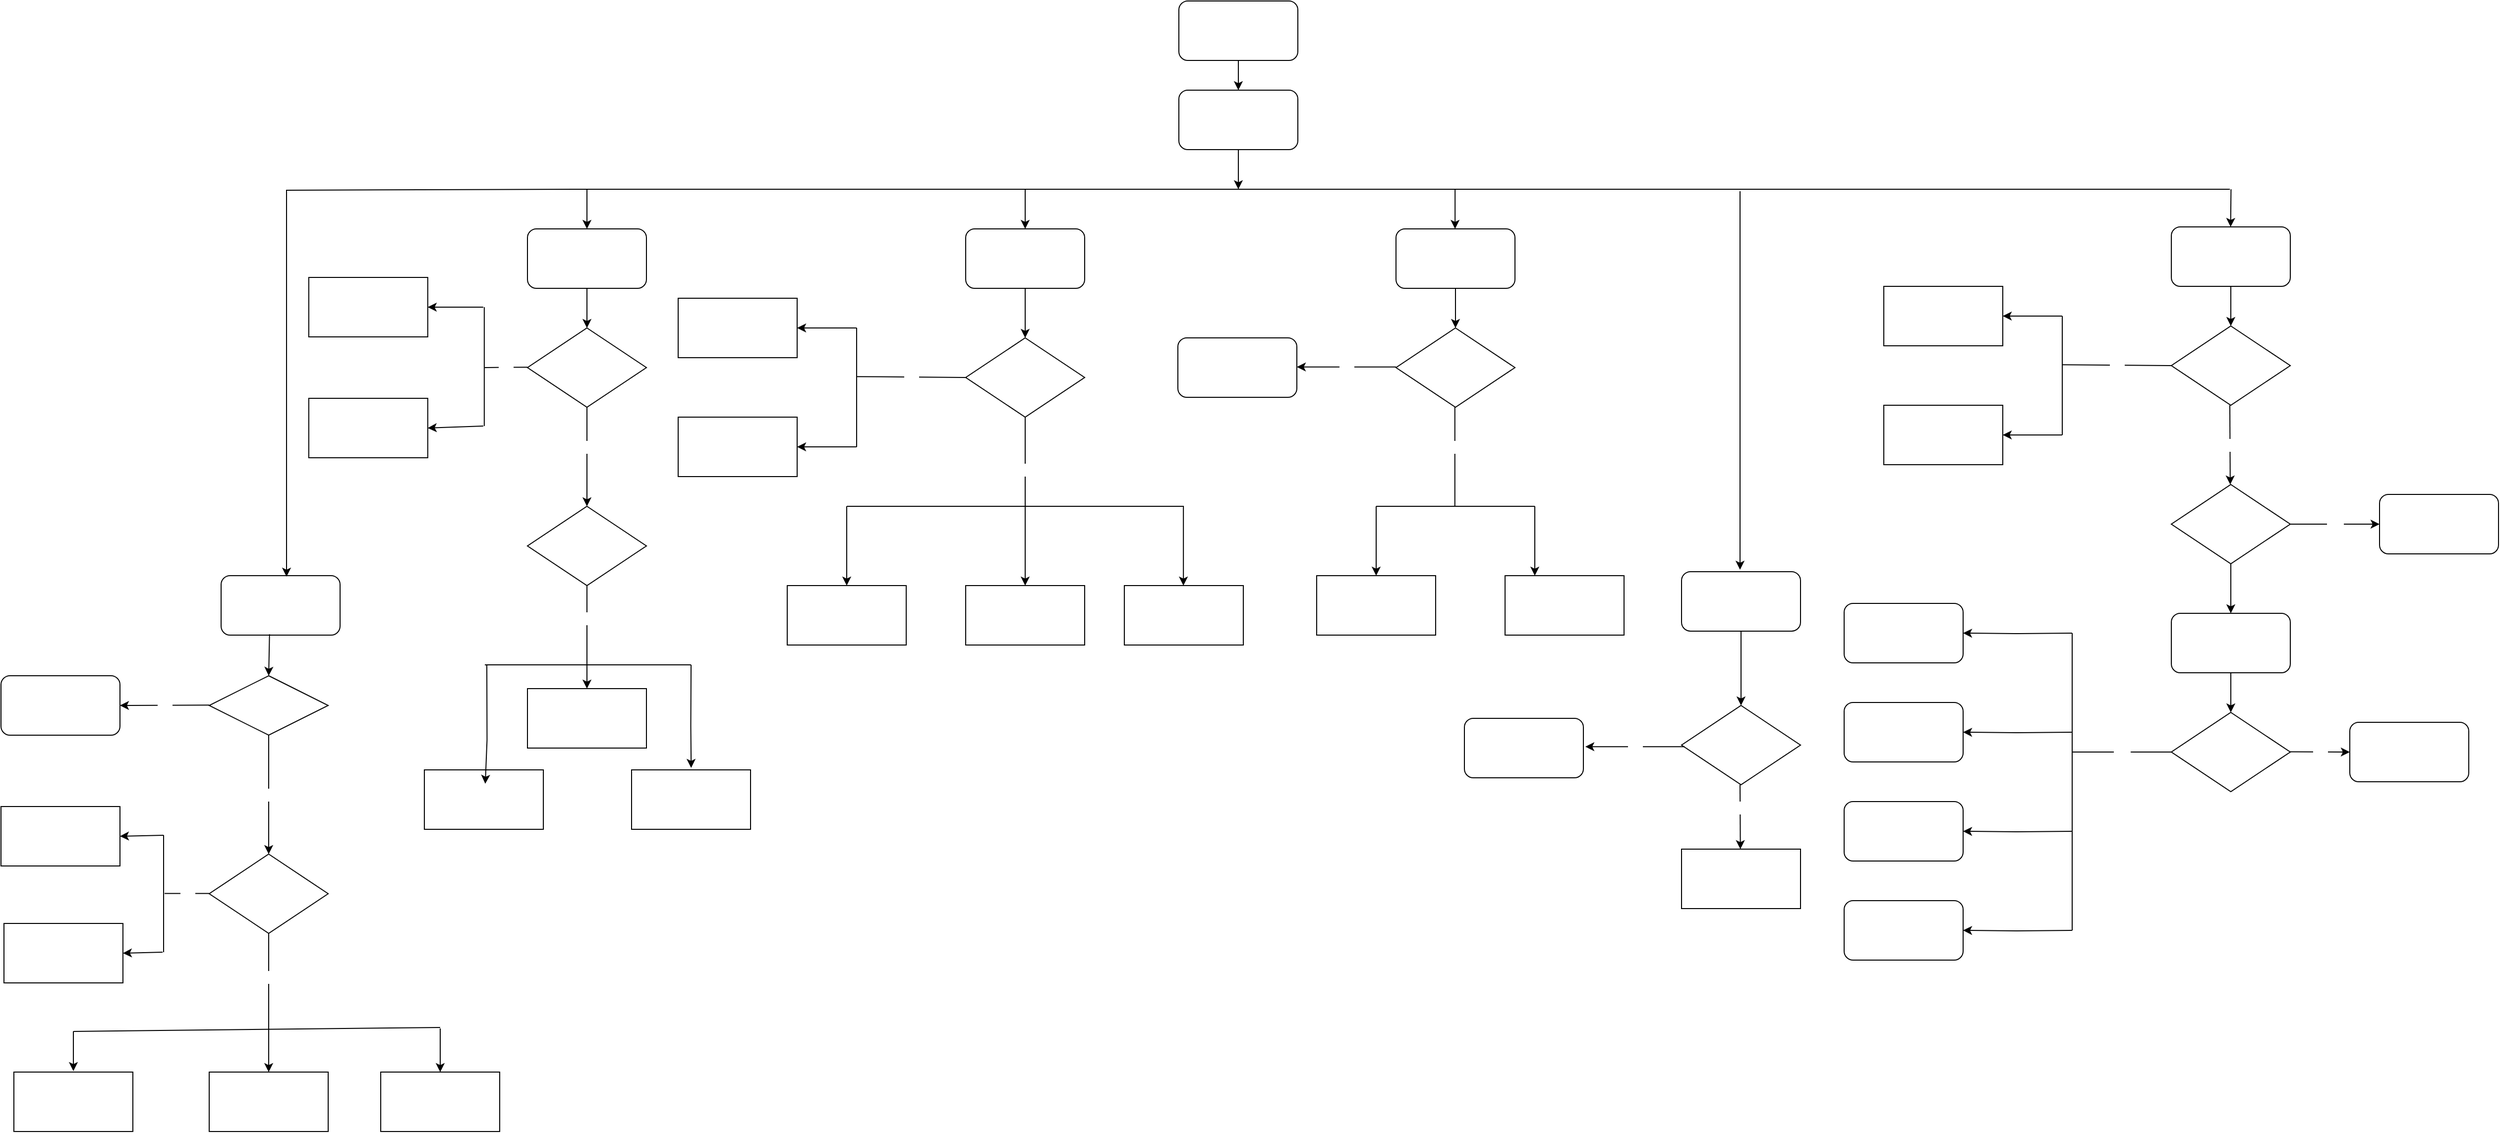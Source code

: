 <mxfile>
    <diagram id="C5RBs43oDa-KdzZeNtuy" name="Page-1">
        <mxGraphModel dx="3804" dy="785" grid="1" gridSize="10" guides="1" tooltips="1" connect="1" arrows="1" fold="1" page="0" pageScale="1" pageWidth="827" pageHeight="1169" math="0" shadow="0">
            <root>
                <mxCell id="WIyWlLk6GJQsqaUBKTNV-0"/>
                <mxCell id="WIyWlLk6GJQsqaUBKTNV-1" parent="WIyWlLk6GJQsqaUBKTNV-0"/>
                <mxCell id="WIyWlLk6GJQsqaUBKTNV-3" value="User" style="rounded=1;whiteSpace=wrap;html=1;fontSize=12;glass=0;strokeWidth=1;shadow=0;align=center;fontColor=#FFFFFF;" parent="WIyWlLk6GJQsqaUBKTNV-1" vertex="1">
                    <mxGeometry x="-160" y="70" width="120" height="60" as="geometry"/>
                </mxCell>
                <mxCell id="AKCPKgZsTptiIwCzKDy1-25" value="" style="edgeStyle=orthogonalEdgeStyle;rounded=0;orthogonalLoop=1;jettySize=auto;html=1;align=center;fontColor=#FFFFFF;" parent="WIyWlLk6GJQsqaUBKTNV-1" source="WIyWlLk6GJQsqaUBKTNV-12" target="AKCPKgZsTptiIwCzKDy1-21" edge="1">
                    <mxGeometry relative="1" as="geometry"/>
                </mxCell>
                <mxCell id="WIyWlLk6GJQsqaUBKTNV-12" value="Likes app" style="rounded=1;whiteSpace=wrap;html=1;fontSize=12;glass=0;strokeWidth=1;shadow=0;align=center;fontColor=#FFFFFF;" parent="WIyWlLk6GJQsqaUBKTNV-1" vertex="1">
                    <mxGeometry x="59" y="300" width="120" height="60" as="geometry"/>
                </mxCell>
                <mxCell id="AKCPKgZsTptiIwCzKDy1-0" value="Main Application" style="rounded=1;whiteSpace=wrap;html=1;fontSize=12;glass=0;strokeWidth=1;shadow=0;align=center;fontColor=#FFFFFF;" parent="WIyWlLk6GJQsqaUBKTNV-1" vertex="1">
                    <mxGeometry x="-160" y="160" width="120" height="60" as="geometry"/>
                </mxCell>
                <mxCell id="AKCPKgZsTptiIwCzKDy1-2" value="" style="endArrow=classic;html=1;rounded=0;exitX=0.5;exitY=1;exitDx=0;exitDy=0;align=center;fontColor=#FFFFFF;" parent="WIyWlLk6GJQsqaUBKTNV-1" source="AKCPKgZsTptiIwCzKDy1-0" edge="1">
                    <mxGeometry width="50" height="50" relative="1" as="geometry">
                        <mxPoint x="-230" y="220" as="sourcePoint"/>
                        <mxPoint x="-100" y="260" as="targetPoint"/>
                    </mxGeometry>
                </mxCell>
                <mxCell id="AKCPKgZsTptiIwCzKDy1-4" value="" style="endArrow=none;html=1;rounded=0;align=center;fontColor=#FFFFFF;" parent="WIyWlLk6GJQsqaUBKTNV-1" edge="1">
                    <mxGeometry width="50" height="50" relative="1" as="geometry">
                        <mxPoint x="-770" y="260" as="sourcePoint"/>
                        <mxPoint x="900" y="260" as="targetPoint"/>
                    </mxGeometry>
                </mxCell>
                <mxCell id="AKCPKgZsTptiIwCzKDy1-27" value="" style="edgeStyle=orthogonalEdgeStyle;rounded=0;orthogonalLoop=1;jettySize=auto;html=1;align=center;fontColor=#FFFFFF;" parent="WIyWlLk6GJQsqaUBKTNV-1" source="AKCPKgZsTptiIwCzKDy1-5" target="AKCPKgZsTptiIwCzKDy1-23" edge="1">
                    <mxGeometry relative="1" as="geometry"/>
                </mxCell>
                <mxCell id="AKCPKgZsTptiIwCzKDy1-5" value="Followers app" style="rounded=1;whiteSpace=wrap;html=1;fontSize=12;glass=0;strokeWidth=1;shadow=0;align=center;fontColor=#FFFFFF;" parent="WIyWlLk6GJQsqaUBKTNV-1" vertex="1">
                    <mxGeometry x="347" y="646" width="120" height="60" as="geometry"/>
                </mxCell>
                <mxCell id="AKCPKgZsTptiIwCzKDy1-26" value="" style="edgeStyle=orthogonalEdgeStyle;rounded=0;orthogonalLoop=1;jettySize=auto;html=1;align=center;fontColor=#FFFFFF;" parent="WIyWlLk6GJQsqaUBKTNV-1" source="AKCPKgZsTptiIwCzKDy1-6" target="AKCPKgZsTptiIwCzKDy1-22" edge="1">
                    <mxGeometry relative="1" as="geometry"/>
                </mxCell>
                <mxCell id="AKCPKgZsTptiIwCzKDy1-6" value="Comments app" style="rounded=1;whiteSpace=wrap;html=1;fontSize=12;glass=0;strokeWidth=1;shadow=0;align=center;fontColor=#FFFFFF;" parent="WIyWlLk6GJQsqaUBKTNV-1" vertex="1">
                    <mxGeometry x="-375" y="300" width="120" height="60" as="geometry"/>
                </mxCell>
                <mxCell id="AKCPKgZsTptiIwCzKDy1-28" value="" style="edgeStyle=orthogonalEdgeStyle;rounded=0;orthogonalLoop=1;jettySize=auto;html=1;align=center;fontColor=#FFFFFF;" parent="WIyWlLk6GJQsqaUBKTNV-1" source="AKCPKgZsTptiIwCzKDy1-7" target="AKCPKgZsTptiIwCzKDy1-19" edge="1">
                    <mxGeometry relative="1" as="geometry"/>
                </mxCell>
                <mxCell id="AKCPKgZsTptiIwCzKDy1-7" value="Courses app" style="rounded=1;whiteSpace=wrap;html=1;fontSize=12;glass=0;strokeWidth=1;shadow=0;align=center;fontColor=#FFFFFF;" parent="WIyWlLk6GJQsqaUBKTNV-1" vertex="1">
                    <mxGeometry x="841" y="298" width="120" height="60" as="geometry"/>
                </mxCell>
                <mxCell id="AKCPKgZsTptiIwCzKDy1-24" value="" style="edgeStyle=orthogonalEdgeStyle;rounded=0;orthogonalLoop=1;jettySize=auto;html=1;align=center;fontColor=#FFFFFF;" parent="WIyWlLk6GJQsqaUBKTNV-1" source="AKCPKgZsTptiIwCzKDy1-8" target="AKCPKgZsTptiIwCzKDy1-20" edge="1">
                    <mxGeometry relative="1" as="geometry"/>
                </mxCell>
                <mxCell id="AKCPKgZsTptiIwCzKDy1-8" value="Blog Post app" style="rounded=1;whiteSpace=wrap;html=1;fontSize=12;glass=0;strokeWidth=1;shadow=0;align=center;fontColor=#FFFFFF;" parent="WIyWlLk6GJQsqaUBKTNV-1" vertex="1">
                    <mxGeometry x="-817" y="300" width="120" height="60" as="geometry"/>
                </mxCell>
                <mxCell id="AKCPKgZsTptiIwCzKDy1-9" value="Profiles app" style="rounded=1;whiteSpace=wrap;html=1;fontSize=12;glass=0;strokeWidth=1;shadow=0;align=center;fontColor=#FFFFFF;" parent="WIyWlLk6GJQsqaUBKTNV-1" vertex="1">
                    <mxGeometry x="-1126" y="650" width="120" height="60" as="geometry"/>
                </mxCell>
                <mxCell id="AKCPKgZsTptiIwCzKDy1-10" value="Course Registrations app" style="rounded=1;whiteSpace=wrap;html=1;fontSize=12;glass=0;strokeWidth=1;shadow=0;align=center;fontColor=#FFFFFF;" parent="WIyWlLk6GJQsqaUBKTNV-1" vertex="1">
                    <mxGeometry x="841" y="688" width="120" height="60" as="geometry"/>
                </mxCell>
                <mxCell id="AKCPKgZsTptiIwCzKDy1-12" value="" style="endArrow=classic;html=1;rounded=0;align=center;fontColor=#FFFFFF;" parent="WIyWlLk6GJQsqaUBKTNV-1" edge="1">
                    <mxGeometry width="50" height="50" relative="1" as="geometry">
                        <mxPoint x="-770" y="260" as="sourcePoint"/>
                        <mxPoint x="-1060" y="651" as="targetPoint"/>
                        <Array as="points">
                            <mxPoint x="-1060" y="261"/>
                        </Array>
                    </mxGeometry>
                </mxCell>
                <mxCell id="AKCPKgZsTptiIwCzKDy1-13" value="" style="endArrow=classic;html=1;rounded=0;entryX=0.5;entryY=0;entryDx=0;entryDy=0;align=center;fontColor=#FFFFFF;" parent="WIyWlLk6GJQsqaUBKTNV-1" target="AKCPKgZsTptiIwCzKDy1-8" edge="1">
                    <mxGeometry width="50" height="50" relative="1" as="geometry">
                        <mxPoint x="-757" y="260" as="sourcePoint"/>
                        <mxPoint x="-877" y="310" as="targetPoint"/>
                    </mxGeometry>
                </mxCell>
                <mxCell id="AKCPKgZsTptiIwCzKDy1-15" value="" style="endArrow=classic;html=1;rounded=0;entryX=0.5;entryY=0;entryDx=0;entryDy=0;align=center;fontColor=#FFFFFF;" parent="WIyWlLk6GJQsqaUBKTNV-1" edge="1">
                    <mxGeometry width="50" height="50" relative="1" as="geometry">
                        <mxPoint x="901.21" y="260" as="sourcePoint"/>
                        <mxPoint x="900.79" y="298" as="targetPoint"/>
                    </mxGeometry>
                </mxCell>
                <mxCell id="AKCPKgZsTptiIwCzKDy1-16" value="" style="endArrow=classic;html=1;rounded=0;align=center;fontColor=#FFFFFF;" parent="WIyWlLk6GJQsqaUBKTNV-1" edge="1">
                    <mxGeometry width="50" height="50" relative="1" as="geometry">
                        <mxPoint x="406" y="262" as="sourcePoint"/>
                        <mxPoint x="406" y="644" as="targetPoint"/>
                    </mxGeometry>
                </mxCell>
                <mxCell id="AKCPKgZsTptiIwCzKDy1-17" value="" style="endArrow=classic;html=1;rounded=0;entryX=0.5;entryY=0;entryDx=0;entryDy=0;align=center;fontColor=#FFFFFF;" parent="WIyWlLk6GJQsqaUBKTNV-1" target="AKCPKgZsTptiIwCzKDy1-6" edge="1">
                    <mxGeometry width="50" height="50" relative="1" as="geometry">
                        <mxPoint x="-315" y="260" as="sourcePoint"/>
                        <mxPoint x="-320.0" y="300.0" as="targetPoint"/>
                    </mxGeometry>
                </mxCell>
                <mxCell id="AKCPKgZsTptiIwCzKDy1-18" value="Is Admin" style="rhombus;whiteSpace=wrap;html=1;align=center;fontColor=#FFFFFF;" parent="WIyWlLk6GJQsqaUBKTNV-1" vertex="1">
                    <mxGeometry x="841" y="558" width="120" height="80" as="geometry"/>
                </mxCell>
                <mxCell id="AKCPKgZsTptiIwCzKDy1-19" value="Is authenticated" style="rhombus;whiteSpace=wrap;html=1;rounded=0;align=center;fontColor=#FFFFFF;" parent="WIyWlLk6GJQsqaUBKTNV-1" vertex="1">
                    <mxGeometry x="841" y="398" width="120" height="80" as="geometry"/>
                </mxCell>
                <mxCell id="AKCPKgZsTptiIwCzKDy1-20" value="Is authenticated" style="rhombus;whiteSpace=wrap;html=1;align=center;fontColor=#FFFFFF;" parent="WIyWlLk6GJQsqaUBKTNV-1" vertex="1">
                    <mxGeometry x="-817" y="400" width="120" height="80" as="geometry"/>
                </mxCell>
                <mxCell id="AKCPKgZsTptiIwCzKDy1-21" value="Is authenticated" style="rhombus;whiteSpace=wrap;html=1;align=center;fontColor=#FFFFFF;" parent="WIyWlLk6GJQsqaUBKTNV-1" vertex="1">
                    <mxGeometry x="59" y="400" width="120" height="80" as="geometry"/>
                </mxCell>
                <mxCell id="AKCPKgZsTptiIwCzKDy1-22" value="Is authenticated" style="rhombus;whiteSpace=wrap;html=1;align=center;fontColor=#FFFFFF;" parent="WIyWlLk6GJQsqaUBKTNV-1" vertex="1">
                    <mxGeometry x="-375" y="410" width="120" height="80" as="geometry"/>
                </mxCell>
                <mxCell id="AKCPKgZsTptiIwCzKDy1-23" value="Is authenticated" style="rhombus;whiteSpace=wrap;html=1;align=center;fontColor=#FFFFFF;" parent="WIyWlLk6GJQsqaUBKTNV-1" vertex="1">
                    <mxGeometry x="347" y="781" width="120" height="80" as="geometry"/>
                </mxCell>
                <mxCell id="AKCPKgZsTptiIwCzKDy1-29" value="" style="endArrow=classic;html=1;rounded=0;entryX=0.5;entryY=0;entryDx=0;entryDy=0;align=center;fontColor=#FFFFFF;" parent="WIyWlLk6GJQsqaUBKTNV-1" edge="1">
                    <mxGeometry width="50" height="50" relative="1" as="geometry">
                        <mxPoint x="118.58" y="260" as="sourcePoint"/>
                        <mxPoint x="118.58" y="300" as="targetPoint"/>
                    </mxGeometry>
                </mxCell>
                <mxCell id="AKCPKgZsTptiIwCzKDy1-30" value="Is authenticated" style="rhombus;whiteSpace=wrap;html=1;align=center;fontColor=#FFFFFF;" parent="WIyWlLk6GJQsqaUBKTNV-1" vertex="1">
                    <mxGeometry x="-1138" y="751" width="120" height="60" as="geometry"/>
                </mxCell>
                <mxCell id="AKCPKgZsTptiIwCzKDy1-37" value="Restricted" style="rounded=1;whiteSpace=wrap;html=1;fontSize=12;glass=0;strokeWidth=1;shadow=0;align=center;fontColor=#FFFFFF;" parent="WIyWlLk6GJQsqaUBKTNV-1" vertex="1">
                    <mxGeometry x="-1348" y="751" width="120" height="60" as="geometry"/>
                </mxCell>
                <mxCell id="AKCPKgZsTptiIwCzKDy1-51" value="" style="endArrow=classic;html=1;rounded=0;exitX=0.5;exitY=1;exitDx=0;exitDy=0;align=center;fontColor=#FFFFFF;" parent="WIyWlLk6GJQsqaUBKTNV-1" source="AKCPKgZsTptiIwCzKDy1-30" edge="1">
                    <mxGeometry relative="1" as="geometry">
                        <mxPoint x="-978" y="891" as="sourcePoint"/>
                        <mxPoint x="-1078" y="931" as="targetPoint"/>
                    </mxGeometry>
                </mxCell>
                <mxCell id="AKCPKgZsTptiIwCzKDy1-52" value="Yes" style="edgeLabel;resizable=0;html=1;;align=center;verticalAlign=middle;fontColor=#FFFFFF;" parent="AKCPKgZsTptiIwCzKDy1-51" connectable="0" vertex="1">
                    <mxGeometry relative="1" as="geometry"/>
                </mxCell>
                <mxCell id="AKCPKgZsTptiIwCzKDy1-53" value="Is Owner" style="rhombus;whiteSpace=wrap;html=1;align=center;fontColor=#FFFFFF;" parent="WIyWlLk6GJQsqaUBKTNV-1" vertex="1">
                    <mxGeometry x="-1138" y="931" width="120" height="80" as="geometry"/>
                </mxCell>
                <mxCell id="AKCPKgZsTptiIwCzKDy1-63" value="Edit Profile" style="whiteSpace=wrap;html=1;align=center;fontColor=#FFFFFF;" parent="WIyWlLk6GJQsqaUBKTNV-1" vertex="1">
                    <mxGeometry x="-1138" y="1151" width="120" height="60" as="geometry"/>
                </mxCell>
                <mxCell id="AKCPKgZsTptiIwCzKDy1-65" value="Create Profile" style="rounded=0;whiteSpace=wrap;html=1;align=center;fontColor=#FFFFFF;" parent="WIyWlLk6GJQsqaUBKTNV-1" vertex="1">
                    <mxGeometry x="-1335" y="1151" width="120" height="60" as="geometry"/>
                </mxCell>
                <mxCell id="AKCPKgZsTptiIwCzKDy1-70" value="Yes" style="endArrow=classic;html=1;rounded=1;horizontal=1;exitX=0.5;exitY=1;exitDx=0;exitDy=0;startArrow=none;startFill=0;curved=0;entryX=0.5;entryY=0;entryDx=0;entryDy=0;align=center;fontColor=#FFFFFF;" parent="WIyWlLk6GJQsqaUBKTNV-1" target="AKCPKgZsTptiIwCzKDy1-63" edge="1">
                    <mxGeometry x="-0.375" relative="1" as="geometry">
                        <mxPoint x="-1078" y="1011" as="sourcePoint"/>
                        <mxPoint x="-1078" y="1091" as="targetPoint"/>
                        <mxPoint as="offset"/>
                    </mxGeometry>
                </mxCell>
                <mxCell id="AKCPKgZsTptiIwCzKDy1-72" value="Delete Profile" style="rounded=0;whiteSpace=wrap;html=1;align=center;fontColor=#FFFFFF;" parent="WIyWlLk6GJQsqaUBKTNV-1" vertex="1">
                    <mxGeometry x="-965" y="1151" width="120" height="60" as="geometry"/>
                </mxCell>
                <mxCell id="AKCPKgZsTptiIwCzKDy1-74" value="" style="endArrow=none;html=1;rounded=0;align=center;fontColor=#FFFFFF;" parent="WIyWlLk6GJQsqaUBKTNV-1" edge="1">
                    <mxGeometry width="50" height="50" relative="1" as="geometry">
                        <mxPoint x="-1275" y="1110" as="sourcePoint"/>
                        <mxPoint x="-905" y="1106" as="targetPoint"/>
                    </mxGeometry>
                </mxCell>
                <mxCell id="AKCPKgZsTptiIwCzKDy1-77" value="" style="endArrow=classic;html=1;rounded=0;entryX=0.5;entryY=0;entryDx=0;entryDy=0;align=center;fontColor=#FFFFFF;" parent="WIyWlLk6GJQsqaUBKTNV-1" target="AKCPKgZsTptiIwCzKDy1-72" edge="1">
                    <mxGeometry width="50" height="50" relative="1" as="geometry">
                        <mxPoint x="-905" y="1107" as="sourcePoint"/>
                        <mxPoint x="-918.42" y="1171" as="targetPoint"/>
                    </mxGeometry>
                </mxCell>
                <mxCell id="AKCPKgZsTptiIwCzKDy1-79" value="Read Post List" style="whiteSpace=wrap;html=1;align=center;fontColor=#FFFFFF;" parent="WIyWlLk6GJQsqaUBKTNV-1" vertex="1">
                    <mxGeometry x="-1037.57" y="349" width="120" height="60" as="geometry"/>
                </mxCell>
                <mxCell id="AKCPKgZsTptiIwCzKDy1-81" value="Read Post Detail" style="whiteSpace=wrap;html=1;align=center;fontColor=#FFFFFF;" parent="WIyWlLk6GJQsqaUBKTNV-1" vertex="1">
                    <mxGeometry x="-1037.57" y="471" width="120" height="60" as="geometry"/>
                </mxCell>
                <mxCell id="AKCPKgZsTptiIwCzKDy1-85" value="" style="endArrow=none;html=1;rounded=0;endFill=0;align=center;fontColor=#FFFFFF;" parent="WIyWlLk6GJQsqaUBKTNV-1" edge="1">
                    <mxGeometry relative="1" as="geometry">
                        <mxPoint x="-817" y="439.57" as="sourcePoint"/>
                        <mxPoint x="-860" y="440" as="targetPoint"/>
                    </mxGeometry>
                </mxCell>
                <mxCell id="AKCPKgZsTptiIwCzKDy1-86" value="No" style="edgeLabel;resizable=0;html=1;;align=center;verticalAlign=middle;fontColor=#FFFFFF;" parent="AKCPKgZsTptiIwCzKDy1-85" connectable="0" vertex="1">
                    <mxGeometry relative="1" as="geometry">
                        <mxPoint x="-1" as="offset"/>
                    </mxGeometry>
                </mxCell>
                <mxCell id="AKCPKgZsTptiIwCzKDy1-87" value="" style="endArrow=none;html=1;rounded=0;align=center;fontColor=#FFFFFF;" parent="WIyWlLk6GJQsqaUBKTNV-1" edge="1">
                    <mxGeometry width="50" height="50" relative="1" as="geometry">
                        <mxPoint x="-860.57" y="499" as="sourcePoint"/>
                        <mxPoint x="-860.57" y="379" as="targetPoint"/>
                    </mxGeometry>
                </mxCell>
                <mxCell id="AKCPKgZsTptiIwCzKDy1-88" value="" style="endArrow=classic;html=1;rounded=0;entryX=1;entryY=0.5;entryDx=0;entryDy=0;align=center;fontColor=#FFFFFF;" parent="WIyWlLk6GJQsqaUBKTNV-1" target="AKCPKgZsTptiIwCzKDy1-79" edge="1">
                    <mxGeometry width="50" height="50" relative="1" as="geometry">
                        <mxPoint x="-861.57" y="379" as="sourcePoint"/>
                        <mxPoint x="-922.57" y="319" as="targetPoint"/>
                    </mxGeometry>
                </mxCell>
                <mxCell id="AKCPKgZsTptiIwCzKDy1-89" value="" style="endArrow=classic;html=1;rounded=0;entryX=1;entryY=0.5;entryDx=0;entryDy=0;align=center;fontColor=#FFFFFF;" parent="WIyWlLk6GJQsqaUBKTNV-1" edge="1">
                    <mxGeometry width="50" height="50" relative="1" as="geometry">
                        <mxPoint x="-861.57" y="499" as="sourcePoint"/>
                        <mxPoint x="-917.57" y="501" as="targetPoint"/>
                    </mxGeometry>
                </mxCell>
                <mxCell id="AKCPKgZsTptiIwCzKDy1-94" value="" style="endArrow=classic;html=1;rounded=0;exitX=0.5;exitY=1;exitDx=0;exitDy=0;align=center;fontColor=#FFFFFF;" parent="WIyWlLk6GJQsqaUBKTNV-1" source="AKCPKgZsTptiIwCzKDy1-20" edge="1">
                    <mxGeometry relative="1" as="geometry">
                        <mxPoint x="-807" y="550" as="sourcePoint"/>
                        <mxPoint x="-757" y="580" as="targetPoint"/>
                    </mxGeometry>
                </mxCell>
                <mxCell id="AKCPKgZsTptiIwCzKDy1-95" value="Yes" style="edgeLabel;resizable=0;html=1;;align=center;verticalAlign=middle;fontColor=#FFFFFF;" parent="AKCPKgZsTptiIwCzKDy1-94" connectable="0" vertex="1">
                    <mxGeometry relative="1" as="geometry">
                        <mxPoint y="-10" as="offset"/>
                    </mxGeometry>
                </mxCell>
                <mxCell id="AKCPKgZsTptiIwCzKDy1-98" value="" style="endArrow=classic;html=1;rounded=0;entryX=0.5;entryY=0;entryDx=0;entryDy=0;exitX=0.5;exitY=1;exitDx=0;exitDy=0;align=center;fontColor=#FFFFFF;" parent="WIyWlLk6GJQsqaUBKTNV-1" source="WIyWlLk6GJQsqaUBKTNV-3" target="AKCPKgZsTptiIwCzKDy1-0" edge="1">
                    <mxGeometry width="50" height="50" relative="1" as="geometry">
                        <mxPoint x="-290" y="170" as="sourcePoint"/>
                        <mxPoint x="-240" y="120" as="targetPoint"/>
                    </mxGeometry>
                </mxCell>
                <mxCell id="AKCPKgZsTptiIwCzKDy1-100" value="" style="endArrow=none;html=1;rounded=0;strokeWidth=1;endFill=0;align=center;fontColor=#FFFFFF;" parent="WIyWlLk6GJQsqaUBKTNV-1" edge="1">
                    <mxGeometry relative="1" as="geometry">
                        <mxPoint x="-1138" y="970.8" as="sourcePoint"/>
                        <mxPoint x="-1183" y="970.8" as="targetPoint"/>
                    </mxGeometry>
                </mxCell>
                <mxCell id="AKCPKgZsTptiIwCzKDy1-101" value="No" style="edgeLabel;resizable=0;html=1;;align=center;verticalAlign=middle;fontColor=#FFFFFF;" parent="AKCPKgZsTptiIwCzKDy1-100" connectable="0" vertex="1">
                    <mxGeometry relative="1" as="geometry">
                        <mxPoint y="1" as="offset"/>
                    </mxGeometry>
                </mxCell>
                <mxCell id="AKCPKgZsTptiIwCzKDy1-102" value="Read Profile" style="whiteSpace=wrap;html=1;align=center;fontColor=#FFFFFF;" parent="WIyWlLk6GJQsqaUBKTNV-1" vertex="1">
                    <mxGeometry x="-1348" y="883" width="120" height="60" as="geometry"/>
                </mxCell>
                <mxCell id="AKCPKgZsTptiIwCzKDy1-103" value="Follow User" style="whiteSpace=wrap;html=1;align=center;fontColor=#FFFFFF;" parent="WIyWlLk6GJQsqaUBKTNV-1" vertex="1">
                    <mxGeometry x="-1345" y="1001" width="120" height="60" as="geometry"/>
                </mxCell>
                <mxCell id="AKCPKgZsTptiIwCzKDy1-104" value="" style="endArrow=none;html=1;rounded=0;align=center;fontColor=#FFFFFF;" parent="WIyWlLk6GJQsqaUBKTNV-1" edge="1">
                    <mxGeometry width="50" height="50" relative="1" as="geometry">
                        <mxPoint x="-1184" y="1030" as="sourcePoint"/>
                        <mxPoint x="-1184" y="912" as="targetPoint"/>
                    </mxGeometry>
                </mxCell>
                <mxCell id="AKCPKgZsTptiIwCzKDy1-105" value="" style="endArrow=classic;html=1;rounded=0;entryX=1;entryY=0.5;entryDx=0;entryDy=0;align=center;fontColor=#FFFFFF;" parent="WIyWlLk6GJQsqaUBKTNV-1" target="AKCPKgZsTptiIwCzKDy1-102" edge="1">
                    <mxGeometry width="50" height="50" relative="1" as="geometry">
                        <mxPoint x="-1184" y="912" as="sourcePoint"/>
                        <mxPoint x="-1284" y="852" as="targetPoint"/>
                    </mxGeometry>
                </mxCell>
                <mxCell id="AKCPKgZsTptiIwCzKDy1-107" value="Edit Profile" style="whiteSpace=wrap;html=1;align=center;fontColor=#FFFFFF;" parent="WIyWlLk6GJQsqaUBKTNV-1" vertex="1">
                    <mxGeometry x="-817" y="764" width="120" height="60" as="geometry"/>
                </mxCell>
                <mxCell id="AKCPKgZsTptiIwCzKDy1-108" value="Delete Profile" style="rounded=0;whiteSpace=wrap;html=1;align=center;fontColor=#FFFFFF;" parent="WIyWlLk6GJQsqaUBKTNV-1" vertex="1">
                    <mxGeometry x="-712" y="846" width="120" height="60" as="geometry"/>
                </mxCell>
                <mxCell id="AKCPKgZsTptiIwCzKDy1-112" value="Create Profile" style="rounded=0;whiteSpace=wrap;html=1;align=center;fontColor=#FFFFFF;" parent="WIyWlLk6GJQsqaUBKTNV-1" vertex="1">
                    <mxGeometry x="-921" y="846" width="120" height="60" as="geometry"/>
                </mxCell>
                <mxCell id="AKCPKgZsTptiIwCzKDy1-113" value="Is Owner" style="rhombus;whiteSpace=wrap;html=1;align=center;fontColor=#FFFFFF;" parent="WIyWlLk6GJQsqaUBKTNV-1" vertex="1">
                    <mxGeometry x="-817" y="580" width="120" height="80" as="geometry"/>
                </mxCell>
                <mxCell id="AKCPKgZsTptiIwCzKDy1-114" value="Yes" style="endArrow=classic;html=1;rounded=1;horizontal=1;exitX=0.5;exitY=1;exitDx=0;exitDy=0;startArrow=none;startFill=0;curved=0;entryX=0.5;entryY=0;entryDx=0;entryDy=0;align=center;fontColor=#FFFFFF;" parent="WIyWlLk6GJQsqaUBKTNV-1" target="AKCPKgZsTptiIwCzKDy1-107" edge="1">
                    <mxGeometry x="-0.375" relative="1" as="geometry">
                        <mxPoint x="-757" y="660" as="sourcePoint"/>
                        <mxPoint x="-757" y="740" as="targetPoint"/>
                        <mxPoint as="offset"/>
                    </mxGeometry>
                </mxCell>
                <mxCell id="AKCPKgZsTptiIwCzKDy1-119" value="" style="endArrow=classic;html=1;rounded=0;align=center;fontColor=#FFFFFF;" parent="WIyWlLk6GJQsqaUBKTNV-1" edge="1">
                    <mxGeometry relative="1" as="geometry">
                        <mxPoint x="-1138" y="780.67" as="sourcePoint"/>
                        <mxPoint x="-1228" y="781" as="targetPoint"/>
                    </mxGeometry>
                </mxCell>
                <mxCell id="AKCPKgZsTptiIwCzKDy1-121" value="No" style="edgeLabel;resizable=0;html=1;;align=center;verticalAlign=middle;fontColor=#FFFFFF;" parent="AKCPKgZsTptiIwCzKDy1-119" connectable="0" vertex="1">
                    <mxGeometry relative="1" as="geometry">
                        <mxPoint as="offset"/>
                    </mxGeometry>
                </mxCell>
                <mxCell id="AKCPKgZsTptiIwCzKDy1-124" value="Like a Post" style="rounded=0;whiteSpace=wrap;html=1;fontSize=12;glass=0;strokeWidth=1;shadow=0;align=center;fontColor=#FFFFFF;" parent="WIyWlLk6GJQsqaUBKTNV-1" vertex="1">
                    <mxGeometry x="-21" y="650" width="120" height="60" as="geometry"/>
                </mxCell>
                <mxCell id="AKCPKgZsTptiIwCzKDy1-125" value="Restricted" style="rounded=1;whiteSpace=wrap;html=1;fontSize=12;glass=0;strokeWidth=1;shadow=0;align=center;fontColor=#FFFFFF;" parent="WIyWlLk6GJQsqaUBKTNV-1" vertex="1">
                    <mxGeometry x="-161" y="410" width="120" height="60" as="geometry"/>
                </mxCell>
                <mxCell id="AKCPKgZsTptiIwCzKDy1-126" value="" style="endArrow=classic;html=1;rounded=0;align=center;fontColor=#FFFFFF;" parent="WIyWlLk6GJQsqaUBKTNV-1" edge="1">
                    <mxGeometry relative="1" as="geometry">
                        <mxPoint x="59" y="439.37" as="sourcePoint"/>
                        <mxPoint x="-41" y="439.37" as="targetPoint"/>
                    </mxGeometry>
                </mxCell>
                <mxCell id="AKCPKgZsTptiIwCzKDy1-127" value="No" style="edgeLabel;resizable=0;html=1;;align=center;verticalAlign=middle;fontColor=#FFFFFF;" parent="AKCPKgZsTptiIwCzKDy1-126" connectable="0" vertex="1">
                    <mxGeometry relative="1" as="geometry"/>
                </mxCell>
                <mxCell id="AKCPKgZsTptiIwCzKDy1-128" value="" style="endArrow=none;html=1;rounded=0;exitX=0.5;exitY=1;exitDx=0;exitDy=0;endFill=0;align=center;fontColor=#FFFFFF;" parent="WIyWlLk6GJQsqaUBKTNV-1" edge="1">
                    <mxGeometry relative="1" as="geometry">
                        <mxPoint x="118.38" y="480" as="sourcePoint"/>
                        <mxPoint x="118.38" y="580" as="targetPoint"/>
                    </mxGeometry>
                </mxCell>
                <mxCell id="AKCPKgZsTptiIwCzKDy1-129" value="Yes" style="edgeLabel;resizable=0;html=1;;align=center;verticalAlign=middle;fontColor=#FFFFFF;" parent="AKCPKgZsTptiIwCzKDy1-128" connectable="0" vertex="1">
                    <mxGeometry relative="1" as="geometry">
                        <mxPoint y="-10" as="offset"/>
                    </mxGeometry>
                </mxCell>
                <mxCell id="AKCPKgZsTptiIwCzKDy1-130" value="Read Post List" style="whiteSpace=wrap;html=1;movable=1;resizable=1;rotatable=1;deletable=1;editable=1;locked=0;connectable=1;align=center;fontColor=#FFFFFF;" parent="WIyWlLk6GJQsqaUBKTNV-1" vertex="1">
                    <mxGeometry x="-665" y="370" width="120" height="60" as="geometry"/>
                </mxCell>
                <mxCell id="AKCPKgZsTptiIwCzKDy1-131" value="Read Post Detail" style="whiteSpace=wrap;html=1;movable=1;resizable=1;rotatable=1;deletable=1;editable=1;locked=0;connectable=1;align=center;fontColor=#FFFFFF;" parent="WIyWlLk6GJQsqaUBKTNV-1" vertex="1">
                    <mxGeometry x="-665" y="490" width="120" height="60" as="geometry"/>
                </mxCell>
                <mxCell id="AKCPKgZsTptiIwCzKDy1-133" value="" style="endArrow=none;html=1;rounded=0;movable=1;resizable=1;rotatable=1;deletable=1;editable=1;locked=0;connectable=1;align=center;fontColor=#FFFFFF;" parent="WIyWlLk6GJQsqaUBKTNV-1" edge="1">
                    <mxGeometry width="50" height="50" relative="1" as="geometry">
                        <mxPoint x="-485" y="520" as="sourcePoint"/>
                        <mxPoint x="-485" y="400" as="targetPoint"/>
                    </mxGeometry>
                </mxCell>
                <mxCell id="AKCPKgZsTptiIwCzKDy1-134" value="" style="endArrow=classic;html=1;rounded=0;movable=1;resizable=1;rotatable=1;deletable=1;editable=1;locked=0;connectable=1;align=center;fontColor=#FFFFFF;" parent="WIyWlLk6GJQsqaUBKTNV-1" edge="1">
                    <mxGeometry width="50" height="50" relative="1" as="geometry">
                        <mxPoint x="-485" y="400" as="sourcePoint"/>
                        <mxPoint x="-545" y="400" as="targetPoint"/>
                    </mxGeometry>
                </mxCell>
                <mxCell id="AKCPKgZsTptiIwCzKDy1-135" value="" style="endArrow=classic;html=1;rounded=0;movable=1;resizable=1;rotatable=1;deletable=1;editable=1;locked=0;connectable=1;align=center;fontColor=#FFFFFF;" parent="WIyWlLk6GJQsqaUBKTNV-1" edge="1">
                    <mxGeometry width="50" height="50" relative="1" as="geometry">
                        <mxPoint x="-485" y="520" as="sourcePoint"/>
                        <mxPoint x="-545" y="520" as="targetPoint"/>
                    </mxGeometry>
                </mxCell>
                <mxCell id="AKCPKgZsTptiIwCzKDy1-136" value="" style="endArrow=none;html=1;rounded=0;movable=1;resizable=1;rotatable=1;deletable=1;editable=1;locked=0;connectable=1;exitX=0;exitY=0.5;exitDx=0;exitDy=0;endFill=0;align=center;fontColor=#FFFFFF;" parent="WIyWlLk6GJQsqaUBKTNV-1" source="AKCPKgZsTptiIwCzKDy1-22" edge="1">
                    <mxGeometry relative="1" as="geometry">
                        <mxPoint x="-385" y="449.09" as="sourcePoint"/>
                        <mxPoint x="-485" y="449.09" as="targetPoint"/>
                    </mxGeometry>
                </mxCell>
                <mxCell id="AKCPKgZsTptiIwCzKDy1-137" value="No" style="edgeLabel;resizable=1;html=1;;align=center;verticalAlign=middle;movable=1;rotatable=1;deletable=1;editable=1;locked=0;connectable=1;fontColor=#FFFFFF;" parent="AKCPKgZsTptiIwCzKDy1-136" connectable="0" vertex="1">
                    <mxGeometry relative="1" as="geometry"/>
                </mxCell>
                <mxCell id="AKCPKgZsTptiIwCzKDy1-139" value="" style="endArrow=classic;html=1;rounded=0;entryX=0.512;entryY=0.233;entryDx=0;entryDy=0;align=center;fontColor=#FFFFFF;entryPerimeter=0;" parent="WIyWlLk6GJQsqaUBKTNV-1" edge="1" target="AKCPKgZsTptiIwCzKDy1-112">
                    <mxGeometry width="50" height="50" relative="1" as="geometry">
                        <mxPoint x="-858" y="740" as="sourcePoint"/>
                        <mxPoint x="-858" y="846" as="targetPoint"/>
                        <Array as="points">
                            <mxPoint x="-857.78" y="816"/>
                        </Array>
                    </mxGeometry>
                </mxCell>
                <mxCell id="AKCPKgZsTptiIwCzKDy1-140" value="" style="endArrow=none;html=1;rounded=0;align=center;fontColor=#FFFFFF;" parent="WIyWlLk6GJQsqaUBKTNV-1" edge="1">
                    <mxGeometry width="50" height="50" relative="1" as="geometry">
                        <mxPoint x="-860" y="740" as="sourcePoint"/>
                        <mxPoint x="-652" y="740" as="targetPoint"/>
                    </mxGeometry>
                </mxCell>
                <mxCell id="AKCPKgZsTptiIwCzKDy1-141" value="" style="endArrow=classic;html=1;rounded=0;entryX=0.5;entryY=0;entryDx=0;entryDy=0;align=center;fontColor=#FFFFFF;" parent="WIyWlLk6GJQsqaUBKTNV-1" edge="1">
                    <mxGeometry width="50" height="50" relative="1" as="geometry">
                        <mxPoint x="-652" y="740" as="sourcePoint"/>
                        <mxPoint x="-651.9" y="844" as="targetPoint"/>
                        <Array as="points">
                            <mxPoint x="-652.26" y="802"/>
                        </Array>
                    </mxGeometry>
                </mxCell>
                <mxCell id="AKCPKgZsTptiIwCzKDy1-142" value="Yes" style="endArrow=classic;html=1;rounded=1;horizontal=1;exitX=0.5;exitY=1;exitDx=0;exitDy=0;startArrow=none;startFill=0;curved=0;entryX=0.5;entryY=0;entryDx=0;entryDy=0;align=center;fontColor=#FFFFFF;" parent="WIyWlLk6GJQsqaUBKTNV-1" source="AKCPKgZsTptiIwCzKDy1-22" edge="1">
                    <mxGeometry x="-0.375" relative="1" as="geometry">
                        <mxPoint x="-315" y="500" as="sourcePoint"/>
                        <mxPoint x="-315" y="660.0" as="targetPoint"/>
                        <mxPoint as="offset"/>
                    </mxGeometry>
                </mxCell>
                <mxCell id="AKCPKgZsTptiIwCzKDy1-143" value="" style="endArrow=none;html=1;rounded=0;align=center;fontColor=#FFFFFF;" parent="WIyWlLk6GJQsqaUBKTNV-1" edge="1">
                    <mxGeometry width="50" height="50" relative="1" as="geometry">
                        <mxPoint x="-495" y="580" as="sourcePoint"/>
                        <mxPoint x="-155" y="580" as="targetPoint"/>
                    </mxGeometry>
                </mxCell>
                <mxCell id="AKCPKgZsTptiIwCzKDy1-144" value="" style="endArrow=classic;html=1;rounded=0;entryX=0.5;entryY=0;entryDx=0;entryDy=0;align=center;fontColor=#FFFFFF;" parent="WIyWlLk6GJQsqaUBKTNV-1" target="AKCPKgZsTptiIwCzKDy1-148" edge="1">
                    <mxGeometry width="50" height="50" relative="1" as="geometry">
                        <mxPoint x="-495" y="580" as="sourcePoint"/>
                        <mxPoint x="-145" y="630" as="targetPoint"/>
                        <Array as="points">
                            <mxPoint x="-495" y="630"/>
                        </Array>
                    </mxGeometry>
                </mxCell>
                <mxCell id="AKCPKgZsTptiIwCzKDy1-145" value="" style="endArrow=classic;html=1;rounded=0;entryX=0.5;entryY=0;entryDx=0;entryDy=0;align=center;fontColor=#FFFFFF;" parent="WIyWlLk6GJQsqaUBKTNV-1" edge="1">
                    <mxGeometry width="50" height="50" relative="1" as="geometry">
                        <mxPoint x="-155.42" y="580" as="sourcePoint"/>
                        <mxPoint x="-155.42" y="660" as="targetPoint"/>
                    </mxGeometry>
                </mxCell>
                <mxCell id="AKCPKgZsTptiIwCzKDy1-146" value="Delete Profile" style="rounded=0;whiteSpace=wrap;html=1;align=center;fontColor=#FFFFFF;" parent="WIyWlLk6GJQsqaUBKTNV-1" vertex="1">
                    <mxGeometry x="-215" y="660" width="120" height="60" as="geometry"/>
                </mxCell>
                <mxCell id="AKCPKgZsTptiIwCzKDy1-147" value="Edit Profile" style="whiteSpace=wrap;html=1;align=center;fontColor=#FFFFFF;" parent="WIyWlLk6GJQsqaUBKTNV-1" vertex="1">
                    <mxGeometry x="-375" y="660" width="120" height="60" as="geometry"/>
                </mxCell>
                <mxCell id="AKCPKgZsTptiIwCzKDy1-148" value="Create Profile" style="rounded=0;whiteSpace=wrap;html=1;align=center;fontColor=#FFFFFF;" parent="WIyWlLk6GJQsqaUBKTNV-1" vertex="1">
                    <mxGeometry x="-555" y="660" width="120" height="60" as="geometry"/>
                </mxCell>
                <mxCell id="AKCPKgZsTptiIwCzKDy1-153" value="Restricted" style="rounded=1;whiteSpace=wrap;html=1;fontSize=12;glass=0;strokeWidth=1;shadow=0;align=center;fontColor=#FFFFFF;" parent="WIyWlLk6GJQsqaUBKTNV-1" vertex="1">
                    <mxGeometry x="128" y="794" width="120" height="60" as="geometry"/>
                </mxCell>
                <mxCell id="AKCPKgZsTptiIwCzKDy1-154" value="" style="endArrow=classic;html=1;rounded=0;align=center;fontColor=#FFFFFF;" parent="WIyWlLk6GJQsqaUBKTNV-1" edge="1">
                    <mxGeometry relative="1" as="geometry">
                        <mxPoint x="350" y="822.57" as="sourcePoint"/>
                        <mxPoint x="250" y="822.57" as="targetPoint"/>
                    </mxGeometry>
                </mxCell>
                <mxCell id="AKCPKgZsTptiIwCzKDy1-155" value="No" style="edgeLabel;resizable=0;html=1;;align=center;verticalAlign=middle;fontColor=#FFFFFF;" parent="AKCPKgZsTptiIwCzKDy1-154" connectable="0" vertex="1">
                    <mxGeometry relative="1" as="geometry"/>
                </mxCell>
                <mxCell id="AKCPKgZsTptiIwCzKDy1-159" value="Read Courses List" style="whiteSpace=wrap;html=1;movable=1;resizable=1;rotatable=1;deletable=1;editable=1;locked=0;connectable=1;rounded=0;align=center;fontColor=#FFFFFF;" parent="WIyWlLk6GJQsqaUBKTNV-1" vertex="1">
                    <mxGeometry x="551" y="358" width="120" height="60" as="geometry"/>
                </mxCell>
                <mxCell id="AKCPKgZsTptiIwCzKDy1-160" value="Read Courses Detail" style="whiteSpace=wrap;html=1;movable=1;resizable=1;rotatable=1;deletable=1;editable=1;locked=0;connectable=1;rounded=0;align=center;fontColor=#FFFFFF;" parent="WIyWlLk6GJQsqaUBKTNV-1" vertex="1">
                    <mxGeometry x="551" y="478" width="120" height="60" as="geometry"/>
                </mxCell>
                <mxCell id="AKCPKgZsTptiIwCzKDy1-161" value="" style="endArrow=none;html=1;rounded=0;movable=1;resizable=1;rotatable=1;deletable=1;editable=1;locked=0;connectable=1;align=center;fontColor=#FFFFFF;" parent="WIyWlLk6GJQsqaUBKTNV-1" edge="1">
                    <mxGeometry width="50" height="50" relative="1" as="geometry">
                        <mxPoint x="731" y="508" as="sourcePoint"/>
                        <mxPoint x="731" y="388" as="targetPoint"/>
                    </mxGeometry>
                </mxCell>
                <mxCell id="AKCPKgZsTptiIwCzKDy1-162" value="" style="endArrow=classic;html=1;rounded=0;movable=1;resizable=1;rotatable=1;deletable=1;editable=1;locked=0;connectable=1;align=center;fontColor=#FFFFFF;" parent="WIyWlLk6GJQsqaUBKTNV-1" edge="1">
                    <mxGeometry width="50" height="50" relative="1" as="geometry">
                        <mxPoint x="731" y="388" as="sourcePoint"/>
                        <mxPoint x="671" y="388" as="targetPoint"/>
                    </mxGeometry>
                </mxCell>
                <mxCell id="AKCPKgZsTptiIwCzKDy1-163" value="" style="endArrow=classic;html=1;rounded=0;movable=1;resizable=1;rotatable=1;deletable=1;editable=1;locked=0;connectable=1;align=center;fontColor=#FFFFFF;" parent="WIyWlLk6GJQsqaUBKTNV-1" edge="1">
                    <mxGeometry width="50" height="50" relative="1" as="geometry">
                        <mxPoint x="731" y="508" as="sourcePoint"/>
                        <mxPoint x="671" y="508" as="targetPoint"/>
                    </mxGeometry>
                </mxCell>
                <mxCell id="AKCPKgZsTptiIwCzKDy1-164" value="" style="endArrow=none;html=1;rounded=0;movable=1;resizable=1;rotatable=1;deletable=1;editable=1;locked=0;connectable=1;exitX=0;exitY=0.5;exitDx=0;exitDy=0;endFill=0;align=center;fontColor=#FFFFFF;" parent="WIyWlLk6GJQsqaUBKTNV-1" edge="1">
                    <mxGeometry relative="1" as="geometry">
                        <mxPoint x="841" y="438" as="sourcePoint"/>
                        <mxPoint x="731" y="437.09" as="targetPoint"/>
                    </mxGeometry>
                </mxCell>
                <mxCell id="AKCPKgZsTptiIwCzKDy1-165" value="No" style="edgeLabel;resizable=1;html=1;;align=center;verticalAlign=middle;movable=1;rotatable=1;deletable=1;editable=1;locked=0;connectable=1;fontColor=#FFFFFF;" parent="AKCPKgZsTptiIwCzKDy1-164" connectable="0" vertex="1">
                    <mxGeometry relative="1" as="geometry"/>
                </mxCell>
                <mxCell id="AKCPKgZsTptiIwCzKDy1-167" value="Like a Comment" style="rounded=0;whiteSpace=wrap;html=1;fontSize=12;glass=0;strokeWidth=1;shadow=0;align=center;fontColor=#FFFFFF;" parent="WIyWlLk6GJQsqaUBKTNV-1" vertex="1">
                    <mxGeometry x="169" y="650" width="120" height="60" as="geometry"/>
                </mxCell>
                <mxCell id="AKCPKgZsTptiIwCzKDy1-168" value="" style="endArrow=none;html=1;rounded=0;align=center;fontColor=#FFFFFF;" parent="WIyWlLk6GJQsqaUBKTNV-1" edge="1">
                    <mxGeometry width="50" height="50" relative="1" as="geometry">
                        <mxPoint x="39" y="580" as="sourcePoint"/>
                        <mxPoint x="199" y="580" as="targetPoint"/>
                    </mxGeometry>
                </mxCell>
                <mxCell id="AKCPKgZsTptiIwCzKDy1-170" value="" style="endArrow=classic;html=1;rounded=0;entryX=0.5;entryY=0;entryDx=0;entryDy=0;align=center;fontColor=#FFFFFF;" parent="WIyWlLk6GJQsqaUBKTNV-1" target="AKCPKgZsTptiIwCzKDy1-124" edge="1">
                    <mxGeometry width="50" height="50" relative="1" as="geometry">
                        <mxPoint x="39" y="580" as="sourcePoint"/>
                        <mxPoint x="-101" y="480" as="targetPoint"/>
                    </mxGeometry>
                </mxCell>
                <mxCell id="AKCPKgZsTptiIwCzKDy1-171" value="" style="endArrow=classic;html=1;rounded=0;entryX=0.5;entryY=0;entryDx=0;entryDy=0;align=center;fontColor=#FFFFFF;" parent="WIyWlLk6GJQsqaUBKTNV-1" edge="1">
                    <mxGeometry width="50" height="50" relative="1" as="geometry">
                        <mxPoint x="199" y="580" as="sourcePoint"/>
                        <mxPoint x="199" y="650" as="targetPoint"/>
                    </mxGeometry>
                </mxCell>
                <mxCell id="AKCPKgZsTptiIwCzKDy1-175" value="" style="endArrow=classic;html=1;rounded=0;align=center;fontColor=#FFFFFF;" parent="WIyWlLk6GJQsqaUBKTNV-1" edge="1">
                    <mxGeometry relative="1" as="geometry">
                        <mxPoint x="900" y="478" as="sourcePoint"/>
                        <mxPoint x="900.41" y="558" as="targetPoint"/>
                    </mxGeometry>
                </mxCell>
                <mxCell id="AKCPKgZsTptiIwCzKDy1-176" value="Yes" style="edgeLabel;resizable=0;html=1;;align=center;verticalAlign=middle;fontColor=#FFFFFF;" parent="AKCPKgZsTptiIwCzKDy1-175" connectable="0" vertex="1">
                    <mxGeometry relative="1" as="geometry"/>
                </mxCell>
                <mxCell id="AKCPKgZsTptiIwCzKDy1-181" value="" style="endArrow=classic;html=1;rounded=0;align=center;fontColor=#FFFFFF;" parent="WIyWlLk6GJQsqaUBKTNV-1" edge="1">
                    <mxGeometry relative="1" as="geometry">
                        <mxPoint x="406" y="861" as="sourcePoint"/>
                        <mxPoint x="406.33" y="926" as="targetPoint"/>
                    </mxGeometry>
                </mxCell>
                <mxCell id="AKCPKgZsTptiIwCzKDy1-182" value="Yes" style="edgeLabel;resizable=0;html=1;;align=center;verticalAlign=middle;fontColor=#FFFFFF;" parent="AKCPKgZsTptiIwCzKDy1-181" connectable="0" vertex="1">
                    <mxGeometry relative="1" as="geometry">
                        <mxPoint y="-10" as="offset"/>
                    </mxGeometry>
                </mxCell>
                <mxCell id="AKCPKgZsTptiIwCzKDy1-183" value="Follow another user." style="rounded=0;whiteSpace=wrap;html=1;fontSize=12;glass=0;strokeWidth=1;shadow=0;align=center;fontColor=#FFFFFF;" parent="WIyWlLk6GJQsqaUBKTNV-1" vertex="1">
                    <mxGeometry x="347" y="926" width="120" height="60" as="geometry"/>
                </mxCell>
                <mxCell id="AKCPKgZsTptiIwCzKDy1-186" value="Submit Applications" style="rounded=1;whiteSpace=wrap;html=1;fontSize=12;glass=0;strokeWidth=1;shadow=0;align=center;fontColor=#FFFFFF;" parent="WIyWlLk6GJQsqaUBKTNV-1" vertex="1">
                    <mxGeometry x="1021" y="798" width="120" height="60" as="geometry"/>
                </mxCell>
                <mxCell id="AKCPKgZsTptiIwCzKDy1-187" value="" style="endArrow=classic;html=1;rounded=0;exitX=1;exitY=0.5;exitDx=0;exitDy=0;align=center;fontColor=#FFFFFF;" parent="WIyWlLk6GJQsqaUBKTNV-1" source="AKCPKgZsTptiIwCzKDy1-18" edge="1">
                    <mxGeometry relative="1" as="geometry">
                        <mxPoint x="1041" y="548" as="sourcePoint"/>
                        <mxPoint x="1051" y="598" as="targetPoint"/>
                    </mxGeometry>
                </mxCell>
                <mxCell id="AKCPKgZsTptiIwCzKDy1-188" value="Yes" style="edgeLabel;resizable=0;html=1;;align=center;verticalAlign=middle;fontColor=#FFFFFF;" parent="AKCPKgZsTptiIwCzKDy1-187" connectable="0" vertex="1">
                    <mxGeometry relative="1" as="geometry"/>
                </mxCell>
                <mxCell id="AKCPKgZsTptiIwCzKDy1-189" value="Create Courses" style="rounded=1;whiteSpace=wrap;html=1;fontSize=12;glass=0;strokeWidth=1;shadow=0;align=center;fontColor=#FFFFFF;" parent="WIyWlLk6GJQsqaUBKTNV-1" vertex="1">
                    <mxGeometry x="1051" y="568" width="120" height="60" as="geometry"/>
                </mxCell>
                <mxCell id="AKCPKgZsTptiIwCzKDy1-190" value="" style="endArrow=classic;html=1;rounded=0;entryX=0.5;entryY=0;entryDx=0;entryDy=0;exitX=0.5;exitY=1;exitDx=0;exitDy=0;align=center;fontColor=#FFFFFF;" parent="WIyWlLk6GJQsqaUBKTNV-1" source="AKCPKgZsTptiIwCzKDy1-18" target="AKCPKgZsTptiIwCzKDy1-10" edge="1">
                    <mxGeometry width="50" height="50" relative="1" as="geometry">
                        <mxPoint x="521" y="688" as="sourcePoint"/>
                        <mxPoint x="571" y="638" as="targetPoint"/>
                    </mxGeometry>
                </mxCell>
                <mxCell id="AKCPKgZsTptiIwCzKDy1-191" value="" style="endArrow=classic;html=1;rounded=0;exitX=0.5;exitY=1;exitDx=0;exitDy=0;align=center;fontColor=#FFFFFF;" parent="WIyWlLk6GJQsqaUBKTNV-1" source="AKCPKgZsTptiIwCzKDy1-193" edge="1">
                    <mxGeometry relative="1" as="geometry">
                        <mxPoint x="901" y="788" as="sourcePoint"/>
                        <mxPoint x="901.21" y="848" as="targetPoint"/>
                    </mxGeometry>
                </mxCell>
                <mxCell id="AKCPKgZsTptiIwCzKDy1-195" value="" style="endArrow=classic;html=1;rounded=0;align=center;fontColor=#FFFFFF;entryX=0;entryY=0.5;entryDx=0;entryDy=0;" parent="WIyWlLk6GJQsqaUBKTNV-1" target="AKCPKgZsTptiIwCzKDy1-186" edge="1">
                    <mxGeometry relative="1" as="geometry">
                        <mxPoint x="961" y="827.79" as="sourcePoint"/>
                        <mxPoint x="1003" y="828" as="targetPoint"/>
                    </mxGeometry>
                </mxCell>
                <mxCell id="AKCPKgZsTptiIwCzKDy1-196" value="No" style="edgeLabel;resizable=0;html=1;;align=center;verticalAlign=middle;fontColor=#FFFFFF;" parent="AKCPKgZsTptiIwCzKDy1-195" connectable="0" vertex="1">
                    <mxGeometry relative="1" as="geometry"/>
                </mxCell>
                <mxCell id="AKCPKgZsTptiIwCzKDy1-197" value="" style="endArrow=none;html=1;rounded=0;exitX=0;exitY=0.5;exitDx=0;exitDy=0;endFill=0;align=center;fontColor=#FFFFFF;" parent="WIyWlLk6GJQsqaUBKTNV-1" source="AKCPKgZsTptiIwCzKDy1-193" edge="1">
                    <mxGeometry relative="1" as="geometry">
                        <mxPoint x="707.25" y="798.0" as="sourcePoint"/>
                        <mxPoint x="741" y="828" as="targetPoint"/>
                    </mxGeometry>
                </mxCell>
                <mxCell id="AKCPKgZsTptiIwCzKDy1-198" value="Yes" style="edgeLabel;resizable=0;html=1;;align=center;verticalAlign=middle;fontColor=#FFFFFF;" parent="AKCPKgZsTptiIwCzKDy1-197" connectable="0" vertex="1">
                    <mxGeometry relative="1" as="geometry"/>
                </mxCell>
                <mxCell id="AKCPKgZsTptiIwCzKDy1-199" value="" style="endArrow=classic;html=1;rounded=0;exitX=0.5;exitY=1;exitDx=0;exitDy=0;align=center;fontColor=#FFFFFF;" parent="WIyWlLk6GJQsqaUBKTNV-1" source="AKCPKgZsTptiIwCzKDy1-10" target="AKCPKgZsTptiIwCzKDy1-193" edge="1">
                    <mxGeometry relative="1" as="geometry">
                        <mxPoint x="901" y="748" as="sourcePoint"/>
                        <mxPoint x="901.21" y="848" as="targetPoint"/>
                    </mxGeometry>
                </mxCell>
                <mxCell id="AKCPKgZsTptiIwCzKDy1-193" value="Is Admin" style="rhombus;whiteSpace=wrap;html=1;align=center;fontColor=#FFFFFF;" parent="WIyWlLk6GJQsqaUBKTNV-1" vertex="1">
                    <mxGeometry x="841" y="788" width="120" height="80" as="geometry"/>
                </mxCell>
                <mxCell id="AKCPKgZsTptiIwCzKDy1-200" value="" style="endArrow=none;html=1;rounded=0;align=center;fontColor=#FFFFFF;" parent="WIyWlLk6GJQsqaUBKTNV-1" edge="1">
                    <mxGeometry width="50" height="50" relative="1" as="geometry">
                        <mxPoint x="741" y="708" as="sourcePoint"/>
                        <mxPoint x="741" y="1008" as="targetPoint"/>
                    </mxGeometry>
                </mxCell>
                <mxCell id="vwSb6KrS0aBx47Kmx7-m-0" style="edgeStyle=orthogonalEdgeStyle;rounded=0;orthogonalLoop=1;jettySize=auto;html=1;exitX=1;exitY=0.5;exitDx=0;exitDy=0;entryX=1;entryY=0.5;entryDx=0;entryDy=0;align=center;fontColor=#FFFFFF;" parent="WIyWlLk6GJQsqaUBKTNV-1" target="AKCPKgZsTptiIwCzKDy1-201" edge="1">
                    <mxGeometry relative="1" as="geometry">
                        <mxPoint x="741" y="707.973" as="sourcePoint"/>
                    </mxGeometry>
                </mxCell>
                <mxCell id="AKCPKgZsTptiIwCzKDy1-201" value="Create Course Registrations" style="rounded=1;whiteSpace=wrap;html=1;fontSize=12;glass=0;strokeWidth=1;shadow=0;align=center;fontColor=#FFFFFF;" parent="WIyWlLk6GJQsqaUBKTNV-1" vertex="1">
                    <mxGeometry x="511" y="678" width="120" height="60" as="geometry"/>
                </mxCell>
                <mxCell id="vwSb6KrS0aBx47Kmx7-m-3" style="edgeStyle=orthogonalEdgeStyle;rounded=0;orthogonalLoop=1;jettySize=auto;html=1;exitX=1;exitY=0.5;exitDx=0;exitDy=0;entryX=1;entryY=0.5;entryDx=0;entryDy=0;align=center;fontColor=#FFFFFF;" parent="WIyWlLk6GJQsqaUBKTNV-1" target="AKCPKgZsTptiIwCzKDy1-202" edge="1">
                    <mxGeometry relative="1" as="geometry">
                        <mxPoint x="741" y="1007.973" as="sourcePoint"/>
                    </mxGeometry>
                </mxCell>
                <mxCell id="AKCPKgZsTptiIwCzKDy1-202" value="Delete Course Registrations" style="rounded=1;whiteSpace=wrap;html=1;fontSize=12;glass=0;strokeWidth=1;shadow=0;align=center;fontColor=#FFFFFF;" parent="WIyWlLk6GJQsqaUBKTNV-1" vertex="1">
                    <mxGeometry x="511" y="978" width="120" height="60" as="geometry"/>
                </mxCell>
                <mxCell id="vwSb6KrS0aBx47Kmx7-m-2" style="edgeStyle=orthogonalEdgeStyle;rounded=0;orthogonalLoop=1;jettySize=auto;html=1;exitX=1;exitY=0.5;exitDx=0;exitDy=0;entryX=1;entryY=0.5;entryDx=0;entryDy=0;align=center;fontColor=#FFFFFF;" parent="WIyWlLk6GJQsqaUBKTNV-1" target="AKCPKgZsTptiIwCzKDy1-203" edge="1">
                    <mxGeometry relative="1" as="geometry">
                        <mxPoint x="741" y="907.973" as="sourcePoint"/>
                    </mxGeometry>
                </mxCell>
                <mxCell id="AKCPKgZsTptiIwCzKDy1-203" value="Update Course Registrations" style="rounded=1;whiteSpace=wrap;html=1;fontSize=12;glass=0;strokeWidth=1;shadow=0;align=center;fontColor=#FFFFFF;" parent="WIyWlLk6GJQsqaUBKTNV-1" vertex="1">
                    <mxGeometry x="511" y="878" width="120" height="60" as="geometry"/>
                </mxCell>
                <mxCell id="vwSb6KrS0aBx47Kmx7-m-1" style="edgeStyle=orthogonalEdgeStyle;rounded=0;orthogonalLoop=1;jettySize=auto;html=1;exitX=1;exitY=0.5;exitDx=0;exitDy=0;entryX=1;entryY=0.5;entryDx=0;entryDy=0;align=center;fontColor=#FFFFFF;" parent="WIyWlLk6GJQsqaUBKTNV-1" target="AKCPKgZsTptiIwCzKDy1-204" edge="1">
                    <mxGeometry relative="1" as="geometry">
                        <mxPoint x="741" y="807.973" as="sourcePoint"/>
                    </mxGeometry>
                </mxCell>
                <mxCell id="AKCPKgZsTptiIwCzKDy1-204" value="Read Course Registrations" style="rounded=1;whiteSpace=wrap;html=1;fontSize=12;glass=0;strokeWidth=1;shadow=0;align=center;fontColor=#FFFFFF;" parent="WIyWlLk6GJQsqaUBKTNV-1" vertex="1">
                    <mxGeometry x="511" y="778" width="120" height="60" as="geometry"/>
                </mxCell>
                <mxCell id="a0zjk_JnYkapDr8qg_L8-0" value="" style="endArrow=classic;html=1;rounded=0;align=center;fontColor=#FFFFFF;" parent="WIyWlLk6GJQsqaUBKTNV-1" edge="1">
                    <mxGeometry width="50" height="50" relative="1" as="geometry">
                        <mxPoint x="-1275" y="1110" as="sourcePoint"/>
                        <mxPoint x="-1275" y="1150" as="targetPoint"/>
                    </mxGeometry>
                </mxCell>
                <mxCell id="a0zjk_JnYkapDr8qg_L8-4" value="" style="endArrow=classic;html=1;rounded=0;entryX=1;entryY=0.5;entryDx=0;entryDy=0;" parent="WIyWlLk6GJQsqaUBKTNV-1" target="AKCPKgZsTptiIwCzKDy1-103" edge="1">
                    <mxGeometry width="50" height="50" relative="1" as="geometry">
                        <mxPoint x="-1185" y="1030" as="sourcePoint"/>
                        <mxPoint x="-1185" y="1120" as="targetPoint"/>
                    </mxGeometry>
                </mxCell>
                <mxCell id="0" value="" style="endArrow=classic;html=1;exitX=0.407;exitY=0.985;exitDx=0;exitDy=0;exitPerimeter=0;entryX=0.5;entryY=0;entryDx=0;entryDy=0;" edge="1" parent="WIyWlLk6GJQsqaUBKTNV-1" source="AKCPKgZsTptiIwCzKDy1-9" target="AKCPKgZsTptiIwCzKDy1-30">
                    <mxGeometry width="50" height="50" relative="1" as="geometry">
                        <mxPoint x="-955" y="835" as="sourcePoint"/>
                        <mxPoint x="-905" y="785" as="targetPoint"/>
                    </mxGeometry>
                </mxCell>
            </root>
        </mxGraphModel>
    </diagram>
</mxfile>